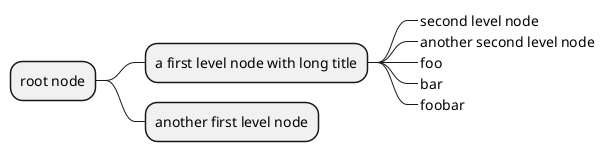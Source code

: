 {
  "sha1": "adpv6n2g9q3nefbhy59us2niipw21nm",
  "insertion": {
    "when": "2024-05-30T20:48:21.862Z",
    "user": "plantuml@gmail.com"
  }
}
@startmindmap
* root node
** a first level node with long title
***_ second level node
***_ another second level node
***_ foo
***_ bar
***_ foobar
** another first level node
@endmindmap
